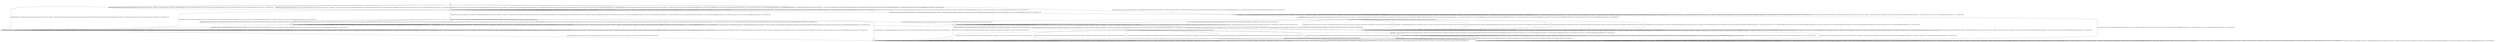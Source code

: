 digraph g {
__start0 [label="" shape="none"];

	s0 [shape="circle" label="s0"];
	s1 [shape="circle" label="s1"];
	s2 [shape="circle" label="s2"];
	s3 [shape="circle" label="s3"];
	s4 [shape="circle" label="s4"];
	s5 [shape="circle" label="s5"];
	s6 [shape="circle" label="s6"];
	s7 [shape="circle" label="s7"];
	s8 [shape="circle" label="s8"];
	s9 [shape="circle" label="s9"];
	s10 [shape="circle" label="s10"];
	s11 [shape="circle" label="s11"];
	s12 [shape="circle" label="s12"];
	s0 -> s1 [label="ClientHelloWord{suite=TLS_RSA_WITH_AES_128_GCM_SHA256} / ResponseFingerprint[Exception=false, Encrypted=false, #Records=1, #Messages=1, RecordClasses=[Record,], MessageClasses=[HelloVerifyRequestMessage,], Messages=[HELLO_VERIFY_REQUEST,], Reccords=[Record{contentType=ModifiableByte{originalValue=22}, protocolVersion=Original byte value is: FE FF, length=ModifiableInteger{originalValue=31}},], NetworkState=null]"];
	s0 -> s4 [label="GenericMessageWord{message=RSA_CLIENT_KEY_EXCHANGE} / ResponseFingerprint[Exception=false, Encrypted=false, #Records=1, #Messages=1, RecordClasses=[Record,], MessageClasses=[HelloVerifyRequestMessage,], Messages=[HELLO_VERIFY_REQUEST,], Reccords=[Record{contentType=ModifiableByte{originalValue=22}, protocolVersion=Original byte value is: FE FF, length=ModifiableInteger{originalValue=31}},], NetworkState=null]"];
	s0 -> s2 [label="ChangeCipherSpecWord{} / ResponseFingerprint[Exception=false, Encrypted=false, #Records=1, #Messages=1, RecordClasses=[Record,], MessageClasses=[HelloVerifyRequestMessage,], Messages=[HELLO_VERIFY_REQUEST,], Reccords=[Record{contentType=ModifiableByte{originalValue=22}, protocolVersion=Original byte value is: FE FF, length=ModifiableInteger{originalValue=31}},], NetworkState=null]"];
	s0 -> s1 [label="GenericMessageWord{message=APPLICATION} / ResponseFingerprint[Exception=false, Encrypted=false, #Records=1, #Messages=1, RecordClasses=[Record,], MessageClasses=[HelloVerifyRequestMessage,], Messages=[HELLO_VERIFY_REQUEST,], Reccords=[Record{contentType=ModifiableByte{originalValue=22}, protocolVersion=Original byte value is: FE FF, length=ModifiableInteger{originalValue=31}},], NetworkState=null]"];
	s0 -> s1 [label="FinishedWord{} / ResponseFingerprint[Exception=false, Encrypted=false, #Records=1, #Messages=1, RecordClasses=[Record,], MessageClasses=[HelloVerifyRequestMessage,], Messages=[HELLO_VERIFY_REQUEST,], Reccords=[Record{contentType=ModifiableByte{originalValue=22}, protocolVersion=Original byte value is: FE FF, length=ModifiableInteger{originalValue=31}},], NetworkState=null]"];
	s0 -> s1 [label="GenericMessageWord{message=Heartbeat} / ResponseFingerprint[Exception=false, Encrypted=false, #Records=1, #Messages=1, RecordClasses=[Record,], MessageClasses=[HelloVerifyRequestMessage,], Messages=[HELLO_VERIFY_REQUEST,], Reccords=[Record{contentType=ModifiableByte{originalValue=22}, protocolVersion=Original byte value is: FE FF, length=ModifiableInteger{originalValue=31}},], NetworkState=null]"];
	s0 -> s1 [label="GenericMessageWord{message=Alert(UNDEFINED,CLOSE_NOTIFY)} / ResponseFingerprint[Exception=false, Encrypted=false, #Records=1, #Messages=1, RecordClasses=[Record,], MessageClasses=[HelloVerifyRequestMessage,], Messages=[HELLO_VERIFY_REQUEST,], Reccords=[Record{contentType=ModifiableByte{originalValue=22}, protocolVersion=Original byte value is: FE FF, length=ModifiableInteger{originalValue=31}},], NetworkState=null]"];
	s1 -> s8 [label="ClientHelloWord{suite=TLS_RSA_WITH_AES_128_GCM_SHA256} / ResponseFingerprint[Exception=false, Encrypted=false, #Records=3, #Messages=3, RecordClasses=[Record,Record,Record,], MessageClasses=[ServerHelloMessage,CertificateMessage,ServerHelloDoneMessage,], Messages=[SERVER_HELLO,CERTIFICATE,SERVER_HELLO_DONE,], Reccords=[Record{contentType=ModifiableByte{originalValue=22}, protocolVersion=Original byte value is: FE FD, length=ModifiableInteger{originalValue=89}},Record{contentType=ModifiableByte{originalValue=22}, protocolVersion=Original byte value is: FE FD, length=ModifiableInteger{originalValue=857}},Record{contentType=ModifiableByte{originalValue=22}, protocolVersion=Original byte value is: FE FD, length=ModifiableInteger{originalValue=12}},], NetworkState=null]"];
	s1 -> s4 [label="GenericMessageWord{message=RSA_CLIENT_KEY_EXCHANGE} / ResponseFingerprint[Exception=false, Encrypted=false, #Records=1, #Messages=0, RecordClasses=[Record,], MessageClasses=[], Messages=[], Reccords=[Record{contentType=ModifiableByte{originalValue=22}, protocolVersion=Original byte value is: FE FF, length=ModifiableInteger{originalValue=31}},], NetworkState=null]"];
	s1 -> s2 [label="ChangeCipherSpecWord{} / ResponseFingerprint[Exception=false, Encrypted=false, #Records=1, #Messages=0, RecordClasses=[Record,], MessageClasses=[], Messages=[], Reccords=[Record{contentType=ModifiableByte{originalValue=22}, protocolVersion=Original byte value is: FE FF, length=ModifiableInteger{originalValue=31}},], NetworkState=null]"];
	s1 -> s1 [label="GenericMessageWord{message=APPLICATION} / ResponseFingerprint[Exception=false, Encrypted=false, #Records=1, #Messages=0, RecordClasses=[Record,], MessageClasses=[], Messages=[], Reccords=[Record{contentType=ModifiableByte{originalValue=22}, protocolVersion=Original byte value is: FE FF, length=ModifiableInteger{originalValue=31}},], NetworkState=null]"];
	s1 -> s1 [label="FinishedWord{} / ResponseFingerprint[Exception=false, Encrypted=false, #Records=1, #Messages=0, RecordClasses=[Record,], MessageClasses=[], Messages=[], Reccords=[Record{contentType=ModifiableByte{originalValue=22}, protocolVersion=Original byte value is: FE FF, length=ModifiableInteger{originalValue=31}},], NetworkState=null]"];
	s1 -> s1 [label="GenericMessageWord{message=Heartbeat} / ResponseFingerprint[Exception=false, Encrypted=false, #Records=1, #Messages=0, RecordClasses=[Record,], MessageClasses=[], Messages=[], Reccords=[Record{contentType=ModifiableByte{originalValue=22}, protocolVersion=Original byte value is: FE FF, length=ModifiableInteger{originalValue=31}},], NetworkState=null]"];
	s1 -> s1 [label="GenericMessageWord{message=Alert(UNDEFINED,CLOSE_NOTIFY)} / ResponseFingerprint[Exception=false, Encrypted=false, #Records=1, #Messages=0, RecordClasses=[Record,], MessageClasses=[], Messages=[], Reccords=[Record{contentType=ModifiableByte{originalValue=22}, protocolVersion=Original byte value is: FE FF, length=ModifiableInteger{originalValue=31}},], NetworkState=null]"];
	s2 -> s3 [label="ClientHelloWord{suite=TLS_RSA_WITH_AES_128_GCM_SHA256} / ResponseFingerprint[Exception=false, Encrypted=false, #Records=0, #Messages=0, RecordClasses=[], MessageClasses=[], Messages=[], Reccords=[], NetworkState=null]"];
	s2 -> s2 [label="GenericMessageWord{message=RSA_CLIENT_KEY_EXCHANGE} / ResponseFingerprint[Exception=false, Encrypted=false, #Records=1, #Messages=0, RecordClasses=[Record,], MessageClasses=[], Messages=[], Reccords=[Record{contentType=ModifiableByte{originalValue=22}, protocolVersion=Original byte value is: FE FF, length=ModifiableInteger{originalValue=31}},], NetworkState=null]"];
	s2 -> s2 [label="ChangeCipherSpecWord{} / ResponseFingerprint[Exception=false, Encrypted=false, #Records=1, #Messages=0, RecordClasses=[Record,], MessageClasses=[], Messages=[], Reccords=[Record{contentType=ModifiableByte{originalValue=22}, protocolVersion=Original byte value is: FE FF, length=ModifiableInteger{originalValue=31}},], NetworkState=null]"];
	s2 -> s2 [label="GenericMessageWord{message=APPLICATION} / ResponseFingerprint[Exception=false, Encrypted=false, #Records=1, #Messages=0, RecordClasses=[Record,], MessageClasses=[], Messages=[], Reccords=[Record{contentType=ModifiableByte{originalValue=22}, protocolVersion=Original byte value is: FE FF, length=ModifiableInteger{originalValue=31}},], NetworkState=null]"];
	s2 -> s2 [label="FinishedWord{} / ResponseFingerprint[Exception=false, Encrypted=false, #Records=1, #Messages=0, RecordClasses=[Record,], MessageClasses=[], Messages=[], Reccords=[Record{contentType=ModifiableByte{originalValue=22}, protocolVersion=Original byte value is: FE FF, length=ModifiableInteger{originalValue=31}},], NetworkState=null]"];
	s2 -> s2 [label="GenericMessageWord{message=Heartbeat} / ResponseFingerprint[Exception=false, Encrypted=false, #Records=1, #Messages=0, RecordClasses=[Record,], MessageClasses=[], Messages=[], Reccords=[Record{contentType=ModifiableByte{originalValue=22}, protocolVersion=Original byte value is: FE FF, length=ModifiableInteger{originalValue=31}},], NetworkState=null]"];
	s2 -> s2 [label="GenericMessageWord{message=Alert(UNDEFINED,CLOSE_NOTIFY)} / ResponseFingerprint[Exception=false, Encrypted=false, #Records=1, #Messages=0, RecordClasses=[Record,], MessageClasses=[], Messages=[], Reccords=[Record{contentType=ModifiableByte{originalValue=22}, protocolVersion=Original byte value is: FE FF, length=ModifiableInteger{originalValue=31}},], NetworkState=null]"];
	s3 -> s3 [label="ClientHelloWord{suite=TLS_RSA_WITH_AES_128_GCM_SHA256} / ResponseFingerprint[Exception=false, Encrypted=false, #Records=0, #Messages=0, RecordClasses=[], MessageClasses=[], Messages=[], Reccords=[], NetworkState=null]"];
	s3 -> s3 [label="GenericMessageWord{message=RSA_CLIENT_KEY_EXCHANGE} / ResponseFingerprint[Exception=false, Encrypted=false, #Records=0, #Messages=0, RecordClasses=[], MessageClasses=[], Messages=[], Reccords=[], NetworkState=null]"];
	s3 -> s3 [label="ChangeCipherSpecWord{} / ResponseFingerprint[Exception=false, Encrypted=false, #Records=0, #Messages=0, RecordClasses=[], MessageClasses=[], Messages=[], Reccords=[], NetworkState=null]"];
	s3 -> s3 [label="GenericMessageWord{message=APPLICATION} / ResponseFingerprint[Exception=false, Encrypted=false, #Records=0, #Messages=0, RecordClasses=[], MessageClasses=[], Messages=[], Reccords=[], NetworkState=null]"];
	s3 -> s3 [label="FinishedWord{} / ResponseFingerprint[Exception=false, Encrypted=false, #Records=0, #Messages=0, RecordClasses=[], MessageClasses=[], Messages=[], Reccords=[], NetworkState=null]"];
	s3 -> s3 [label="GenericMessageWord{message=Heartbeat} / ResponseFingerprint[Exception=false, Encrypted=false, #Records=0, #Messages=0, RecordClasses=[], MessageClasses=[], Messages=[], Reccords=[], NetworkState=null]"];
	s3 -> s3 [label="GenericMessageWord{message=Alert(UNDEFINED,CLOSE_NOTIFY)} / ResponseFingerprint[Exception=false, Encrypted=false, #Records=0, #Messages=0, RecordClasses=[], MessageClasses=[], Messages=[], Reccords=[], NetworkState=null]"];
	s4 -> s6 [label="ClientHelloWord{suite=TLS_RSA_WITH_AES_128_GCM_SHA256} / ResponseFingerprint[Exception=false, Encrypted=false, #Records=3, #Messages=3, RecordClasses=[Record,Record,Record,], MessageClasses=[ServerHelloMessage,CertificateMessage,ServerHelloDoneMessage,], Messages=[SERVER_HELLO,CERTIFICATE,SERVER_HELLO_DONE,], Reccords=[Record{contentType=ModifiableByte{originalValue=22}, protocolVersion=Original byte value is: FE FD, length=ModifiableInteger{originalValue=89}},Record{contentType=ModifiableByte{originalValue=22}, protocolVersion=Original byte value is: FE FD, length=ModifiableInteger{originalValue=857}},Record{contentType=ModifiableByte{originalValue=22}, protocolVersion=Original byte value is: FE FD, length=ModifiableInteger{originalValue=12}},], NetworkState=null]"];
	s4 -> s4 [label="GenericMessageWord{message=RSA_CLIENT_KEY_EXCHANGE} / ResponseFingerprint[Exception=false, Encrypted=false, #Records=1, #Messages=0, RecordClasses=[Record,], MessageClasses=[], Messages=[], Reccords=[Record{contentType=ModifiableByte{originalValue=22}, protocolVersion=Original byte value is: FE FF, length=ModifiableInteger{originalValue=31}},], NetworkState=null]"];
	s4 -> s5 [label="ChangeCipherSpecWord{} / ResponseFingerprint[Exception=false, Encrypted=false, #Records=1, #Messages=0, RecordClasses=[Record,], MessageClasses=[], Messages=[], Reccords=[Record{contentType=ModifiableByte{originalValue=22}, protocolVersion=Original byte value is: FE FF, length=ModifiableInteger{originalValue=31}},], NetworkState=null]"];
	s4 -> s4 [label="GenericMessageWord{message=APPLICATION} / ResponseFingerprint[Exception=false, Encrypted=false, #Records=1, #Messages=0, RecordClasses=[Record,], MessageClasses=[], Messages=[], Reccords=[Record{contentType=ModifiableByte{originalValue=22}, protocolVersion=Original byte value is: FE FF, length=ModifiableInteger{originalValue=31}},], NetworkState=null]"];
	s4 -> s4 [label="FinishedWord{} / ResponseFingerprint[Exception=false, Encrypted=false, #Records=1, #Messages=0, RecordClasses=[Record,], MessageClasses=[], Messages=[], Reccords=[Record{contentType=ModifiableByte{originalValue=22}, protocolVersion=Original byte value is: FE FF, length=ModifiableInteger{originalValue=31}},], NetworkState=null]"];
	s4 -> s4 [label="GenericMessageWord{message=Heartbeat} / ResponseFingerprint[Exception=false, Encrypted=false, #Records=1, #Messages=0, RecordClasses=[Record,], MessageClasses=[], Messages=[], Reccords=[Record{contentType=ModifiableByte{originalValue=22}, protocolVersion=Original byte value is: FE FF, length=ModifiableInteger{originalValue=31}},], NetworkState=null]"];
	s4 -> s4 [label="GenericMessageWord{message=Alert(UNDEFINED,CLOSE_NOTIFY)} / ResponseFingerprint[Exception=false, Encrypted=false, #Records=1, #Messages=0, RecordClasses=[Record,], MessageClasses=[], Messages=[], Reccords=[Record{contentType=ModifiableByte{originalValue=22}, protocolVersion=Original byte value is: FE FF, length=ModifiableInteger{originalValue=31}},], NetworkState=null]"];
	s5 -> s5 [label="ClientHelloWord{suite=TLS_RSA_WITH_AES_128_GCM_SHA256} / ResponseFingerprint[Exception=false, Encrypted=false, #Records=1, #Messages=0, RecordClasses=[Record,], MessageClasses=[], Messages=[], Reccords=[Record{contentType=ModifiableByte{originalValue=22}, protocolVersion=Original byte value is: FE FF, length=ModifiableInteger{originalValue=31}},], NetworkState=null]"];
	s5 -> s5 [label="GenericMessageWord{message=RSA_CLIENT_KEY_EXCHANGE} / ResponseFingerprint[Exception=false, Encrypted=false, #Records=1, #Messages=0, RecordClasses=[Record,], MessageClasses=[], Messages=[], Reccords=[Record{contentType=ModifiableByte{originalValue=22}, protocolVersion=Original byte value is: FE FF, length=ModifiableInteger{originalValue=31}},], NetworkState=null]"];
	s5 -> s5 [label="ChangeCipherSpecWord{} / ResponseFingerprint[Exception=false, Encrypted=false, #Records=1, #Messages=0, RecordClasses=[Record,], MessageClasses=[], Messages=[], Reccords=[Record{contentType=ModifiableByte{originalValue=22}, protocolVersion=Original byte value is: FE FF, length=ModifiableInteger{originalValue=31}},], NetworkState=null]"];
	s5 -> s5 [label="GenericMessageWord{message=APPLICATION} / ResponseFingerprint[Exception=false, Encrypted=false, #Records=1, #Messages=0, RecordClasses=[Record,], MessageClasses=[], Messages=[], Reccords=[Record{contentType=ModifiableByte{originalValue=22}, protocolVersion=Original byte value is: FE FF, length=ModifiableInteger{originalValue=31}},], NetworkState=null]"];
	s5 -> s5 [label="FinishedWord{} / ResponseFingerprint[Exception=false, Encrypted=false, #Records=1, #Messages=0, RecordClasses=[Record,], MessageClasses=[], Messages=[], Reccords=[Record{contentType=ModifiableByte{originalValue=22}, protocolVersion=Original byte value is: FE FF, length=ModifiableInteger{originalValue=31}},], NetworkState=null]"];
	s5 -> s5 [label="GenericMessageWord{message=Heartbeat} / ResponseFingerprint[Exception=false, Encrypted=false, #Records=1, #Messages=0, RecordClasses=[Record,], MessageClasses=[], Messages=[], Reccords=[Record{contentType=ModifiableByte{originalValue=22}, protocolVersion=Original byte value is: FE FF, length=ModifiableInteger{originalValue=31}},], NetworkState=null]"];
	s5 -> s5 [label="GenericMessageWord{message=Alert(UNDEFINED,CLOSE_NOTIFY)} / ResponseFingerprint[Exception=false, Encrypted=false, #Records=1, #Messages=0, RecordClasses=[Record,], MessageClasses=[], Messages=[], Reccords=[Record{contentType=ModifiableByte{originalValue=22}, protocolVersion=Original byte value is: FE FF, length=ModifiableInteger{originalValue=31}},], NetworkState=null]"];
	s6 -> s7 [label="ClientHelloWord{suite=TLS_RSA_WITH_AES_128_GCM_SHA256} / ResponseFingerprint[Exception=false, Encrypted=false, #Records=0, #Messages=0, RecordClasses=[], MessageClasses=[], Messages=[], Reccords=[], NetworkState=null]"];
	s6 -> s10 [label="GenericMessageWord{message=RSA_CLIENT_KEY_EXCHANGE} / ResponseFingerprint[Exception=false, Encrypted=false, #Records=0, #Messages=0, RecordClasses=[], MessageClasses=[], Messages=[], Reccords=[], NetworkState=null]"];
	s6 -> s3 [label="ChangeCipherSpecWord{} / ResponseFingerprint[Exception=false, Encrypted=false, #Records=0, #Messages=0, RecordClasses=[], MessageClasses=[], Messages=[], Reccords=[], NetworkState=null]"];
	s6 -> s6 [label="GenericMessageWord{message=APPLICATION} / ResponseFingerprint[Exception=false, Encrypted=false, #Records=0, #Messages=0, RecordClasses=[], MessageClasses=[], Messages=[], Reccords=[], NetworkState=null]"];
	s6 -> s7 [label="FinishedWord{} / ResponseFingerprint[Exception=false, Encrypted=false, #Records=0, #Messages=0, RecordClasses=[], MessageClasses=[], Messages=[], Reccords=[], NetworkState=null]"];
	s6 -> s7 [label="GenericMessageWord{message=Heartbeat} / ResponseFingerprint[Exception=false, Encrypted=false, #Records=0, #Messages=0, RecordClasses=[], MessageClasses=[], Messages=[], Reccords=[], NetworkState=null]"];
	s6 -> s7 [label="GenericMessageWord{message=Alert(UNDEFINED,CLOSE_NOTIFY)} / ResponseFingerprint[Exception=false, Encrypted=false, #Records=0, #Messages=0, RecordClasses=[], MessageClasses=[], Messages=[], Reccords=[], NetworkState=null]"];
	s7 -> s6 [label="ClientHelloWord{suite=TLS_RSA_WITH_AES_128_GCM_SHA256} / ResponseFingerprint[Exception=false, Encrypted=false, #Records=3, #Messages=0, RecordClasses=[Record,Record,Record,], MessageClasses=[], Messages=[], Reccords=[Record{contentType=ModifiableByte{originalValue=22}, protocolVersion=Original byte value is: FE FD, length=ModifiableInteger{originalValue=89}},Record{contentType=ModifiableByte{originalValue=22}, protocolVersion=Original byte value is: FE FD, length=ModifiableInteger{originalValue=857}},Record{contentType=ModifiableByte{originalValue=22}, protocolVersion=Original byte value is: FE FD, length=ModifiableInteger{originalValue=12}},], NetworkState=null]"];
	s7 -> s7 [label="GenericMessageWord{message=RSA_CLIENT_KEY_EXCHANGE} / ResponseFingerprint[Exception=false, Encrypted=false, #Records=1, #Messages=0, RecordClasses=[Record,], MessageClasses=[], Messages=[], Reccords=[Record{contentType=ModifiableByte{originalValue=22}, protocolVersion=Original byte value is: FE FF, length=ModifiableInteger{originalValue=31}},], NetworkState=null]"];
	s7 -> s5 [label="ChangeCipherSpecWord{} / ResponseFingerprint[Exception=false, Encrypted=false, #Records=1, #Messages=0, RecordClasses=[Record,], MessageClasses=[], Messages=[], Reccords=[Record{contentType=ModifiableByte{originalValue=22}, protocolVersion=Original byte value is: FE FF, length=ModifiableInteger{originalValue=31}},], NetworkState=null]"];
	s7 -> s7 [label="GenericMessageWord{message=APPLICATION} / ResponseFingerprint[Exception=false, Encrypted=false, #Records=1, #Messages=0, RecordClasses=[Record,], MessageClasses=[], Messages=[], Reccords=[Record{contentType=ModifiableByte{originalValue=22}, protocolVersion=Original byte value is: FE FF, length=ModifiableInteger{originalValue=31}},], NetworkState=null]"];
	s7 -> s7 [label="FinishedWord{} / ResponseFingerprint[Exception=false, Encrypted=false, #Records=1, #Messages=0, RecordClasses=[Record,], MessageClasses=[], Messages=[], Reccords=[Record{contentType=ModifiableByte{originalValue=22}, protocolVersion=Original byte value is: FE FF, length=ModifiableInteger{originalValue=31}},], NetworkState=null]"];
	s7 -> s7 [label="GenericMessageWord{message=Heartbeat} / ResponseFingerprint[Exception=false, Encrypted=false, #Records=1, #Messages=0, RecordClasses=[Record,], MessageClasses=[], Messages=[], Reccords=[Record{contentType=ModifiableByte{originalValue=22}, protocolVersion=Original byte value is: FE FF, length=ModifiableInteger{originalValue=31}},], NetworkState=null]"];
	s7 -> s7 [label="GenericMessageWord{message=Alert(UNDEFINED,CLOSE_NOTIFY)} / ResponseFingerprint[Exception=false, Encrypted=false, #Records=1, #Messages=0, RecordClasses=[Record,], MessageClasses=[], Messages=[], Reccords=[Record{contentType=ModifiableByte{originalValue=22}, protocolVersion=Original byte value is: FE FF, length=ModifiableInteger{originalValue=31}},], NetworkState=null]"];
	s8 -> s9 [label="ClientHelloWord{suite=TLS_RSA_WITH_AES_128_GCM_SHA256} / ResponseFingerprint[Exception=false, Encrypted=false, #Records=0, #Messages=0, RecordClasses=[], MessageClasses=[], Messages=[], Reccords=[], NetworkState=null]"];
	s8 -> s10 [label="GenericMessageWord{message=RSA_CLIENT_KEY_EXCHANGE} / ResponseFingerprint[Exception=false, Encrypted=false, #Records=0, #Messages=0, RecordClasses=[], MessageClasses=[], Messages=[], Reccords=[], NetworkState=null]"];
	s8 -> s3 [label="ChangeCipherSpecWord{} / ResponseFingerprint[Exception=false, Encrypted=false, #Records=0, #Messages=0, RecordClasses=[], MessageClasses=[], Messages=[], Reccords=[], NetworkState=null]"];
	s8 -> s8 [label="GenericMessageWord{message=APPLICATION} / ResponseFingerprint[Exception=false, Encrypted=false, #Records=0, #Messages=0, RecordClasses=[], MessageClasses=[], Messages=[], Reccords=[], NetworkState=null]"];
	s8 -> s9 [label="FinishedWord{} / ResponseFingerprint[Exception=false, Encrypted=false, #Records=0, #Messages=0, RecordClasses=[], MessageClasses=[], Messages=[], Reccords=[], NetworkState=null]"];
	s8 -> s9 [label="GenericMessageWord{message=Heartbeat} / ResponseFingerprint[Exception=false, Encrypted=false, #Records=0, #Messages=0, RecordClasses=[], MessageClasses=[], Messages=[], Reccords=[], NetworkState=null]"];
	s8 -> s9 [label="GenericMessageWord{message=Alert(UNDEFINED,CLOSE_NOTIFY)} / ResponseFingerprint[Exception=false, Encrypted=false, #Records=0, #Messages=0, RecordClasses=[], MessageClasses=[], Messages=[], Reccords=[], NetworkState=null]"];
	s9 -> s8 [label="ClientHelloWord{suite=TLS_RSA_WITH_AES_128_GCM_SHA256} / ResponseFingerprint[Exception=false, Encrypted=false, #Records=3, #Messages=0, RecordClasses=[Record,Record,Record,], MessageClasses=[], Messages=[], Reccords=[Record{contentType=ModifiableByte{originalValue=22}, protocolVersion=Original byte value is: FE FD, length=ModifiableInteger{originalValue=89}},Record{contentType=ModifiableByte{originalValue=22}, protocolVersion=Original byte value is: FE FD, length=ModifiableInteger{originalValue=857}},Record{contentType=ModifiableByte{originalValue=22}, protocolVersion=Original byte value is: FE FD, length=ModifiableInteger{originalValue=12}},], NetworkState=null]"];
	s9 -> s7 [label="GenericMessageWord{message=RSA_CLIENT_KEY_EXCHANGE} / ResponseFingerprint[Exception=false, Encrypted=false, #Records=1, #Messages=0, RecordClasses=[Record,], MessageClasses=[], Messages=[], Reccords=[Record{contentType=ModifiableByte{originalValue=22}, protocolVersion=Original byte value is: FE FF, length=ModifiableInteger{originalValue=31}},], NetworkState=null]"];
	s9 -> s2 [label="ChangeCipherSpecWord{} / ResponseFingerprint[Exception=false, Encrypted=false, #Records=1, #Messages=0, RecordClasses=[Record,], MessageClasses=[], Messages=[], Reccords=[Record{contentType=ModifiableByte{originalValue=22}, protocolVersion=Original byte value is: FE FF, length=ModifiableInteger{originalValue=31}},], NetworkState=null]"];
	s9 -> s9 [label="GenericMessageWord{message=APPLICATION} / ResponseFingerprint[Exception=false, Encrypted=false, #Records=1, #Messages=0, RecordClasses=[Record,], MessageClasses=[], Messages=[], Reccords=[Record{contentType=ModifiableByte{originalValue=22}, protocolVersion=Original byte value is: FE FF, length=ModifiableInteger{originalValue=31}},], NetworkState=null]"];
	s9 -> s9 [label="FinishedWord{} / ResponseFingerprint[Exception=false, Encrypted=false, #Records=1, #Messages=0, RecordClasses=[Record,], MessageClasses=[], Messages=[], Reccords=[Record{contentType=ModifiableByte{originalValue=22}, protocolVersion=Original byte value is: FE FF, length=ModifiableInteger{originalValue=31}},], NetworkState=null]"];
	s9 -> s9 [label="GenericMessageWord{message=Heartbeat} / ResponseFingerprint[Exception=false, Encrypted=false, #Records=1, #Messages=0, RecordClasses=[Record,], MessageClasses=[], Messages=[], Reccords=[Record{contentType=ModifiableByte{originalValue=22}, protocolVersion=Original byte value is: FE FF, length=ModifiableInteger{originalValue=31}},], NetworkState=null]"];
	s9 -> s9 [label="GenericMessageWord{message=Alert(UNDEFINED,CLOSE_NOTIFY)} / ResponseFingerprint[Exception=false, Encrypted=false, #Records=1, #Messages=0, RecordClasses=[Record,], MessageClasses=[], Messages=[], Reccords=[Record{contentType=ModifiableByte{originalValue=22}, protocolVersion=Original byte value is: FE FF, length=ModifiableInteger{originalValue=31}},], NetworkState=null]"];
	s10 -> s10 [label="ClientHelloWord{suite=TLS_RSA_WITH_AES_128_GCM_SHA256} / ResponseFingerprint[Exception=false, Encrypted=false, #Records=0, #Messages=0, RecordClasses=[], MessageClasses=[], Messages=[], Reccords=[], NetworkState=null]"];
	s10 -> s10 [label="GenericMessageWord{message=RSA_CLIENT_KEY_EXCHANGE} / ResponseFingerprint[Exception=false, Encrypted=false, #Records=0, #Messages=0, RecordClasses=[], MessageClasses=[], Messages=[], Reccords=[], NetworkState=null]"];
	s10 -> s11 [label="ChangeCipherSpecWord{} / ResponseFingerprint[Exception=false, Encrypted=false, #Records=0, #Messages=0, RecordClasses=[], MessageClasses=[], Messages=[], Reccords=[], NetworkState=null]"];
	s10 -> s10 [label="GenericMessageWord{message=APPLICATION} / ResponseFingerprint[Exception=false, Encrypted=false, #Records=0, #Messages=0, RecordClasses=[], MessageClasses=[], Messages=[], Reccords=[], NetworkState=null]"];
	s10 -> s10 [label="FinishedWord{} / ResponseFingerprint[Exception=false, Encrypted=false, #Records=0, #Messages=0, RecordClasses=[], MessageClasses=[], Messages=[], Reccords=[], NetworkState=null]"];
	s10 -> s7 [label="GenericMessageWord{message=Heartbeat} / ResponseFingerprint[Exception=false, Encrypted=false, #Records=0, #Messages=0, RecordClasses=[], MessageClasses=[], Messages=[], Reccords=[], NetworkState=null]"];
	s10 -> s7 [label="GenericMessageWord{message=Alert(UNDEFINED,CLOSE_NOTIFY)} / ResponseFingerprint[Exception=false, Encrypted=false, #Records=0, #Messages=0, RecordClasses=[], MessageClasses=[], Messages=[], Reccords=[], NetworkState=null]"];
	s11 -> s5 [label="ClientHelloWord{suite=TLS_RSA_WITH_AES_128_GCM_SHA256} / ResponseFingerprint[Exception=false, Encrypted=false, #Records=0, #Messages=0, RecordClasses=[], MessageClasses=[], Messages=[], Reccords=[], NetworkState=null]"];
	s11 -> s5 [label="GenericMessageWord{message=RSA_CLIENT_KEY_EXCHANGE} / ResponseFingerprint[Exception=false, Encrypted=false, #Records=0, #Messages=0, RecordClasses=[], MessageClasses=[], Messages=[], Reccords=[], NetworkState=null]"];
	s11 -> s3 [label="ChangeCipherSpecWord{} / ResponseFingerprint[Exception=false, Encrypted=false, #Records=0, #Messages=0, RecordClasses=[], MessageClasses=[], Messages=[], Reccords=[], NetworkState=null]"];
	s11 -> s11 [label="GenericMessageWord{message=APPLICATION} / ResponseFingerprint[Exception=false, Encrypted=false, #Records=0, #Messages=0, RecordClasses=[], MessageClasses=[], Messages=[], Reccords=[], NetworkState=null]"];
	s11 -> s12 [label="FinishedWord{} / ResponseFingerprint[Exception=false, Encrypted=false, #Records=2, #Messages=2, RecordClasses=[Record,Record,], MessageClasses=[ChangeCipherSpecMessage,FinishedMessage,], Messages=[CHANGE_CIPHER_SPEC,FINISHED,], Reccords=[Record{contentType=ModifiableByte{originalValue=20}, protocolVersion=Original byte value is: FE FD, length=ModifiableInteger{originalValue=1}},Record{contentType=ModifiableByte{originalValue=22}, protocolVersion=Original byte value is: FE FD, length=ModifiableInteger{originalValue=48}},], NetworkState=null]"];
	s11 -> s5 [label="GenericMessageWord{message=Heartbeat} / ResponseFingerprint[Exception=false, Encrypted=false, #Records=0, #Messages=0, RecordClasses=[], MessageClasses=[], Messages=[], Reccords=[], NetworkState=null]"];
	s11 -> s5 [label="GenericMessageWord{message=Alert(UNDEFINED,CLOSE_NOTIFY)} / ResponseFingerprint[Exception=false, Encrypted=false, #Records=0, #Messages=0, RecordClasses=[], MessageClasses=[], Messages=[], Reccords=[], NetworkState=null]"];
	s12 -> s12 [label="ClientHelloWord{suite=TLS_RSA_WITH_AES_128_GCM_SHA256} / ResponseFingerprint[Exception=false, Encrypted=false, #Records=0, #Messages=0, RecordClasses=[], MessageClasses=[], Messages=[], Reccords=[], NetworkState=null]"];
	s12 -> s12 [label="GenericMessageWord{message=RSA_CLIENT_KEY_EXCHANGE} / ResponseFingerprint[Exception=false, Encrypted=false, #Records=0, #Messages=0, RecordClasses=[], MessageClasses=[], Messages=[], Reccords=[], NetworkState=null]"];
	s12 -> s3 [label="ChangeCipherSpecWord{} / ResponseFingerprint[Exception=false, Encrypted=false, #Records=0, #Messages=0, RecordClasses=[], MessageClasses=[], Messages=[], Reccords=[], NetworkState=null]"];
	s12 -> s12 [label="GenericMessageWord{message=APPLICATION} / ResponseFingerprint[Exception=false, Encrypted=false, #Records=1, #Messages=1, RecordClasses=[Record,], MessageClasses=[ApplicationMessage,], Messages=[APPLICATION,], Reccords=[Record{contentType=ModifiableByte{originalValue=23}, protocolVersion=Original byte value is: FE FD, length=ModifiableInteger{originalValue=28}},], NetworkState=null]"];
	s12 -> s12 [label="FinishedWord{} / ResponseFingerprint[Exception=false, Encrypted=false, #Records=0, #Messages=0, RecordClasses=[], MessageClasses=[], Messages=[], Reccords=[], NetworkState=null]"];
	s12 -> s5 [label="GenericMessageWord{message=Heartbeat} / ResponseFingerprint[Exception=false, Encrypted=false, #Records=0, #Messages=0, RecordClasses=[], MessageClasses=[], Messages=[], Reccords=[], NetworkState=null]"];
	s12 -> s5 [label="GenericMessageWord{message=Alert(UNDEFINED,CLOSE_NOTIFY)} / ResponseFingerprint[Exception=false, Encrypted=false, #Records=0, #Messages=0, RecordClasses=[], MessageClasses=[], Messages=[], Reccords=[], NetworkState=null]"];

__start0 -> s0;
}
